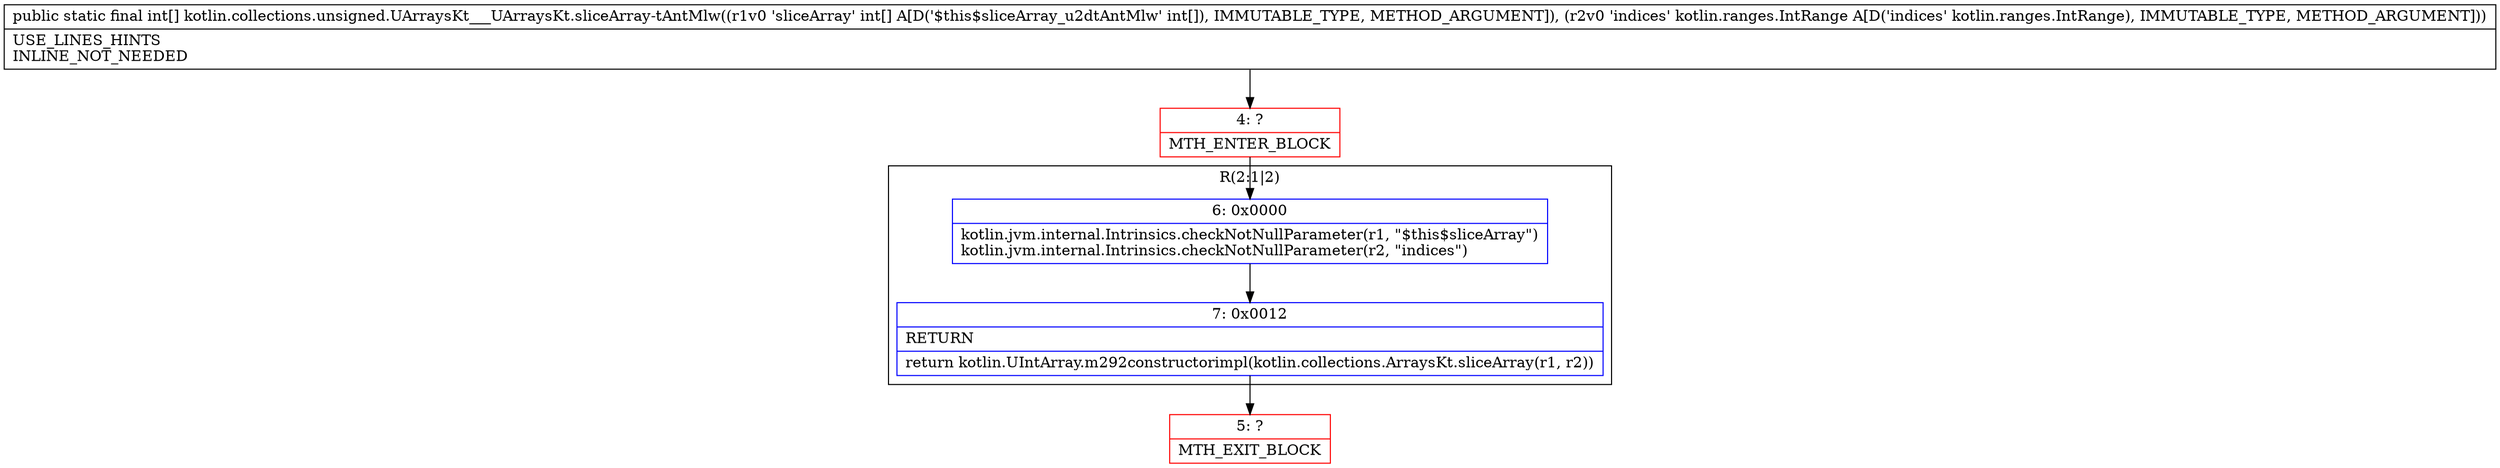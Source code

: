 digraph "CFG forkotlin.collections.unsigned.UArraysKt___UArraysKt.sliceArray\-tAntMlw([ILkotlin\/ranges\/IntRange;)[I" {
subgraph cluster_Region_1050536696 {
label = "R(2:1|2)";
node [shape=record,color=blue];
Node_6 [shape=record,label="{6\:\ 0x0000|kotlin.jvm.internal.Intrinsics.checkNotNullParameter(r1, \"$this$sliceArray\")\lkotlin.jvm.internal.Intrinsics.checkNotNullParameter(r2, \"indices\")\l}"];
Node_7 [shape=record,label="{7\:\ 0x0012|RETURN\l|return kotlin.UIntArray.m292constructorimpl(kotlin.collections.ArraysKt.sliceArray(r1, r2))\l}"];
}
Node_4 [shape=record,color=red,label="{4\:\ ?|MTH_ENTER_BLOCK\l}"];
Node_5 [shape=record,color=red,label="{5\:\ ?|MTH_EXIT_BLOCK\l}"];
MethodNode[shape=record,label="{public static final int[] kotlin.collections.unsigned.UArraysKt___UArraysKt.sliceArray\-tAntMlw((r1v0 'sliceArray' int[] A[D('$this$sliceArray_u2dtAntMlw' int[]), IMMUTABLE_TYPE, METHOD_ARGUMENT]), (r2v0 'indices' kotlin.ranges.IntRange A[D('indices' kotlin.ranges.IntRange), IMMUTABLE_TYPE, METHOD_ARGUMENT]))  | USE_LINES_HINTS\lINLINE_NOT_NEEDED\l}"];
MethodNode -> Node_4;Node_6 -> Node_7;
Node_7 -> Node_5;
Node_4 -> Node_6;
}

